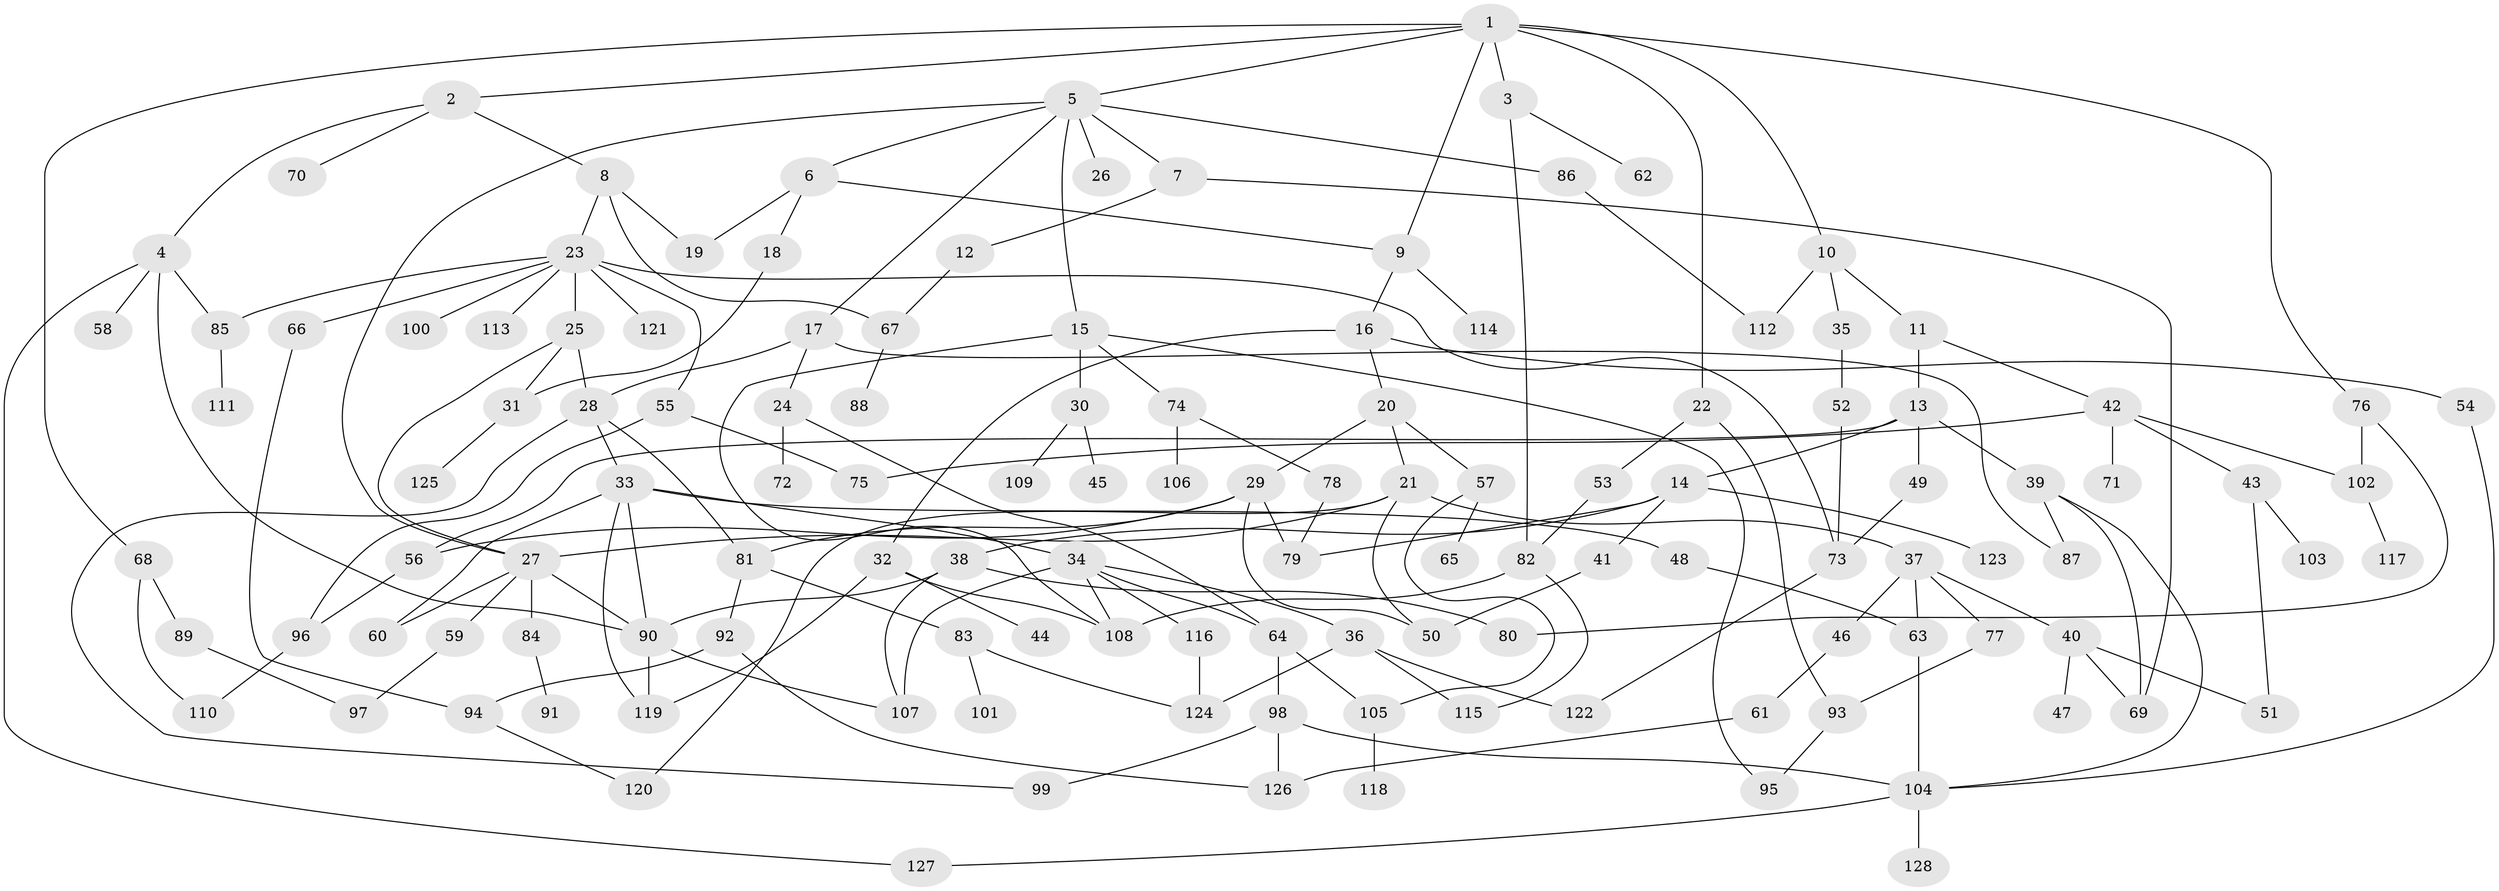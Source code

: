 // Generated by graph-tools (version 1.1) at 2025/41/03/09/25 04:41:24]
// undirected, 128 vertices, 184 edges
graph export_dot {
graph [start="1"]
  node [color=gray90,style=filled];
  1;
  2;
  3;
  4;
  5;
  6;
  7;
  8;
  9;
  10;
  11;
  12;
  13;
  14;
  15;
  16;
  17;
  18;
  19;
  20;
  21;
  22;
  23;
  24;
  25;
  26;
  27;
  28;
  29;
  30;
  31;
  32;
  33;
  34;
  35;
  36;
  37;
  38;
  39;
  40;
  41;
  42;
  43;
  44;
  45;
  46;
  47;
  48;
  49;
  50;
  51;
  52;
  53;
  54;
  55;
  56;
  57;
  58;
  59;
  60;
  61;
  62;
  63;
  64;
  65;
  66;
  67;
  68;
  69;
  70;
  71;
  72;
  73;
  74;
  75;
  76;
  77;
  78;
  79;
  80;
  81;
  82;
  83;
  84;
  85;
  86;
  87;
  88;
  89;
  90;
  91;
  92;
  93;
  94;
  95;
  96;
  97;
  98;
  99;
  100;
  101;
  102;
  103;
  104;
  105;
  106;
  107;
  108;
  109;
  110;
  111;
  112;
  113;
  114;
  115;
  116;
  117;
  118;
  119;
  120;
  121;
  122;
  123;
  124;
  125;
  126;
  127;
  128;
  1 -- 2;
  1 -- 3;
  1 -- 5;
  1 -- 9;
  1 -- 10;
  1 -- 22;
  1 -- 68;
  1 -- 76;
  2 -- 4;
  2 -- 8;
  2 -- 70;
  3 -- 62;
  3 -- 82;
  4 -- 58;
  4 -- 127;
  4 -- 90;
  4 -- 85;
  5 -- 6;
  5 -- 7;
  5 -- 15;
  5 -- 17;
  5 -- 26;
  5 -- 86;
  5 -- 27;
  6 -- 18;
  6 -- 19;
  6 -- 9;
  7 -- 12;
  7 -- 69;
  8 -- 23;
  8 -- 67;
  8 -- 19;
  9 -- 16;
  9 -- 114;
  10 -- 11;
  10 -- 35;
  10 -- 112;
  11 -- 13;
  11 -- 42;
  12 -- 67;
  13 -- 14;
  13 -- 39;
  13 -- 49;
  13 -- 56;
  14 -- 38;
  14 -- 41;
  14 -- 123;
  14 -- 79;
  15 -- 30;
  15 -- 74;
  15 -- 108;
  15 -- 95;
  16 -- 20;
  16 -- 32;
  16 -- 54;
  17 -- 24;
  17 -- 87;
  17 -- 28;
  18 -- 31;
  20 -- 21;
  20 -- 29;
  20 -- 57;
  21 -- 37;
  21 -- 27;
  21 -- 120;
  21 -- 50;
  22 -- 53;
  22 -- 93;
  23 -- 25;
  23 -- 55;
  23 -- 66;
  23 -- 85;
  23 -- 100;
  23 -- 113;
  23 -- 121;
  23 -- 73;
  24 -- 64;
  24 -- 72;
  25 -- 27;
  25 -- 28;
  25 -- 31;
  27 -- 59;
  27 -- 84;
  27 -- 90;
  27 -- 60;
  28 -- 33;
  28 -- 99;
  28 -- 81;
  29 -- 56;
  29 -- 79;
  29 -- 81;
  29 -- 50;
  30 -- 45;
  30 -- 109;
  31 -- 125;
  32 -- 44;
  32 -- 119;
  32 -- 108;
  33 -- 34;
  33 -- 48;
  33 -- 60;
  33 -- 90;
  33 -- 119;
  34 -- 36;
  34 -- 116;
  34 -- 64;
  34 -- 107;
  34 -- 108;
  35 -- 52;
  36 -- 115;
  36 -- 122;
  36 -- 124;
  37 -- 40;
  37 -- 46;
  37 -- 77;
  37 -- 63;
  38 -- 90;
  38 -- 107;
  38 -- 80;
  39 -- 69;
  39 -- 87;
  39 -- 104;
  40 -- 47;
  40 -- 51;
  40 -- 69;
  41 -- 50;
  42 -- 43;
  42 -- 71;
  42 -- 75;
  42 -- 102;
  43 -- 51;
  43 -- 103;
  46 -- 61;
  48 -- 63;
  49 -- 73;
  52 -- 73;
  53 -- 82;
  54 -- 104;
  55 -- 96;
  55 -- 75;
  56 -- 96;
  57 -- 65;
  57 -- 105;
  59 -- 97;
  61 -- 126;
  63 -- 104;
  64 -- 98;
  64 -- 105;
  66 -- 94;
  67 -- 88;
  68 -- 89;
  68 -- 110;
  73 -- 122;
  74 -- 78;
  74 -- 106;
  76 -- 80;
  76 -- 102;
  77 -- 93;
  78 -- 79;
  81 -- 83;
  81 -- 92;
  82 -- 108;
  82 -- 115;
  83 -- 101;
  83 -- 124;
  84 -- 91;
  85 -- 111;
  86 -- 112;
  89 -- 97;
  90 -- 107;
  90 -- 119;
  92 -- 126;
  92 -- 94;
  93 -- 95;
  94 -- 120;
  96 -- 110;
  98 -- 126;
  98 -- 99;
  98 -- 104;
  102 -- 117;
  104 -- 128;
  104 -- 127;
  105 -- 118;
  116 -- 124;
}
